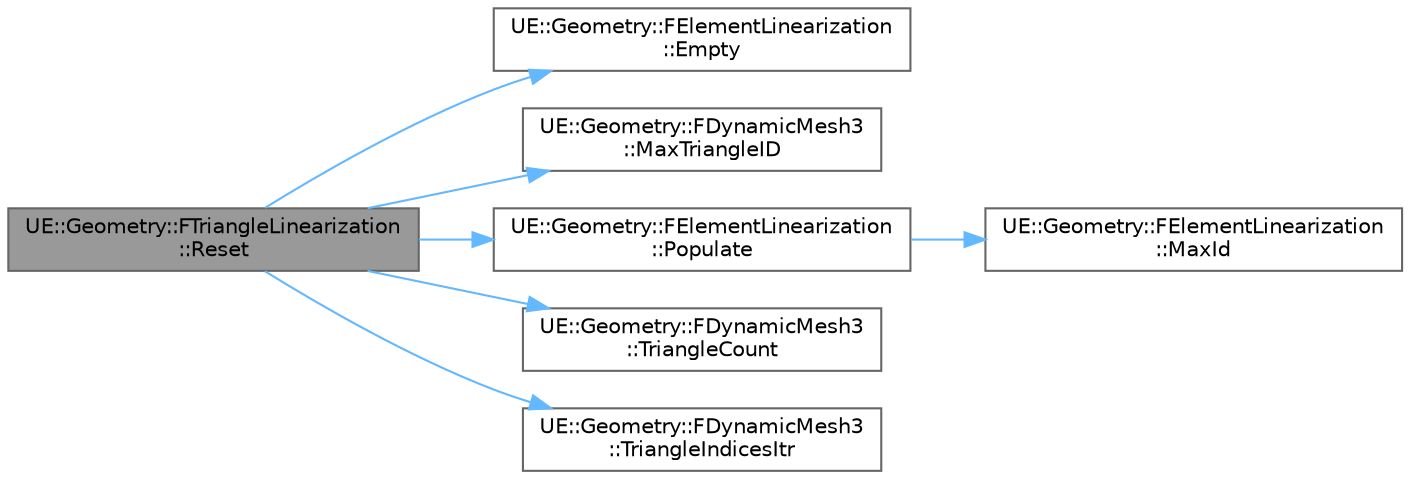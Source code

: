 digraph "UE::Geometry::FTriangleLinearization::Reset"
{
 // INTERACTIVE_SVG=YES
 // LATEX_PDF_SIZE
  bgcolor="transparent";
  edge [fontname=Helvetica,fontsize=10,labelfontname=Helvetica,labelfontsize=10];
  node [fontname=Helvetica,fontsize=10,shape=box,height=0.2,width=0.4];
  rankdir="LR";
  Node1 [id="Node000001",label="UE::Geometry::FTriangleLinearization\l::Reset",height=0.2,width=0.4,color="gray40", fillcolor="grey60", style="filled", fontcolor="black",tooltip=" "];
  Node1 -> Node2 [id="edge1_Node000001_Node000002",color="steelblue1",style="solid",tooltip=" "];
  Node2 [id="Node000002",label="UE::Geometry::FElementLinearization\l::Empty",height=0.2,width=0.4,color="grey40", fillcolor="white", style="filled",URL="$d5/d4e/classUE_1_1Geometry_1_1FElementLinearization.html#a5e9da3e29fe79de88966dd4258e958a7",tooltip=" "];
  Node1 -> Node3 [id="edge2_Node000001_Node000003",color="steelblue1",style="solid",tooltip=" "];
  Node3 [id="Node000003",label="UE::Geometry::FDynamicMesh3\l::MaxTriangleID",height=0.2,width=0.4,color="grey40", fillcolor="white", style="filled",URL="$d2/d27/classUE_1_1Geometry_1_1FDynamicMesh3.html#a0f267bb2e50a8b2e59b9685ceff306b7",tooltip=" "];
  Node1 -> Node4 [id="edge3_Node000001_Node000004",color="steelblue1",style="solid",tooltip=" "];
  Node4 [id="Node000004",label="UE::Geometry::FElementLinearization\l::Populate",height=0.2,width=0.4,color="grey40", fillcolor="white", style="filled",URL="$d5/d4e/classUE_1_1Geometry_1_1FElementLinearization.html#ac3a98c831fa07d778e12b35eb57763bc",tooltip=" "];
  Node4 -> Node5 [id="edge4_Node000004_Node000005",color="steelblue1",style="solid",tooltip=" "];
  Node5 [id="Node000005",label="UE::Geometry::FElementLinearization\l::MaxId",height=0.2,width=0.4,color="grey40", fillcolor="white", style="filled",URL="$d5/d4e/classUE_1_1Geometry_1_1FElementLinearization.html#ae04858cf7c26086fbb127f3cce361660",tooltip=" "];
  Node1 -> Node6 [id="edge5_Node000001_Node000006",color="steelblue1",style="solid",tooltip=" "];
  Node6 [id="Node000006",label="UE::Geometry::FDynamicMesh3\l::TriangleCount",height=0.2,width=0.4,color="grey40", fillcolor="white", style="filled",URL="$d2/d27/classUE_1_1Geometry_1_1FDynamicMesh3.html#a11954ce0c7d44260fca136f9d359655e",tooltip=" "];
  Node1 -> Node7 [id="edge6_Node000001_Node000007",color="steelblue1",style="solid",tooltip=" "];
  Node7 [id="Node000007",label="UE::Geometry::FDynamicMesh3\l::TriangleIndicesItr",height=0.2,width=0.4,color="grey40", fillcolor="white", style="filled",URL="$d2/d27/classUE_1_1Geometry_1_1FDynamicMesh3.html#a5dd94b6cd6c479c87b295f6cc72813b6",tooltip=" "];
}
